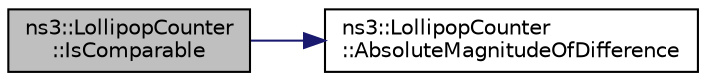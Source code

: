 digraph "ns3::LollipopCounter::IsComparable"
{
 // LATEX_PDF_SIZE
  edge [fontname="Helvetica",fontsize="10",labelfontname="Helvetica",labelfontsize="10"];
  node [fontname="Helvetica",fontsize="10",shape=record];
  rankdir="LR";
  Node1 [label="ns3::LollipopCounter\l::IsComparable",height=0.2,width=0.4,color="black", fillcolor="grey75", style="filled", fontcolor="black",tooltip="Checks if two counters are comparable (i.e., not desynchronized)."];
  Node1 -> Node2 [color="midnightblue",fontsize="10",style="solid",fontname="Helvetica"];
  Node2 [label="ns3::LollipopCounter\l::AbsoluteMagnitudeOfDifference",height=0.2,width=0.4,color="black", fillcolor="white", style="filled",URL="$classns3_1_1_lollipop_counter.html#ad42daa00a15d446c24e55220941dd282",tooltip="Compute the Absolute Magnitude Of Difference between two counters."];
}
